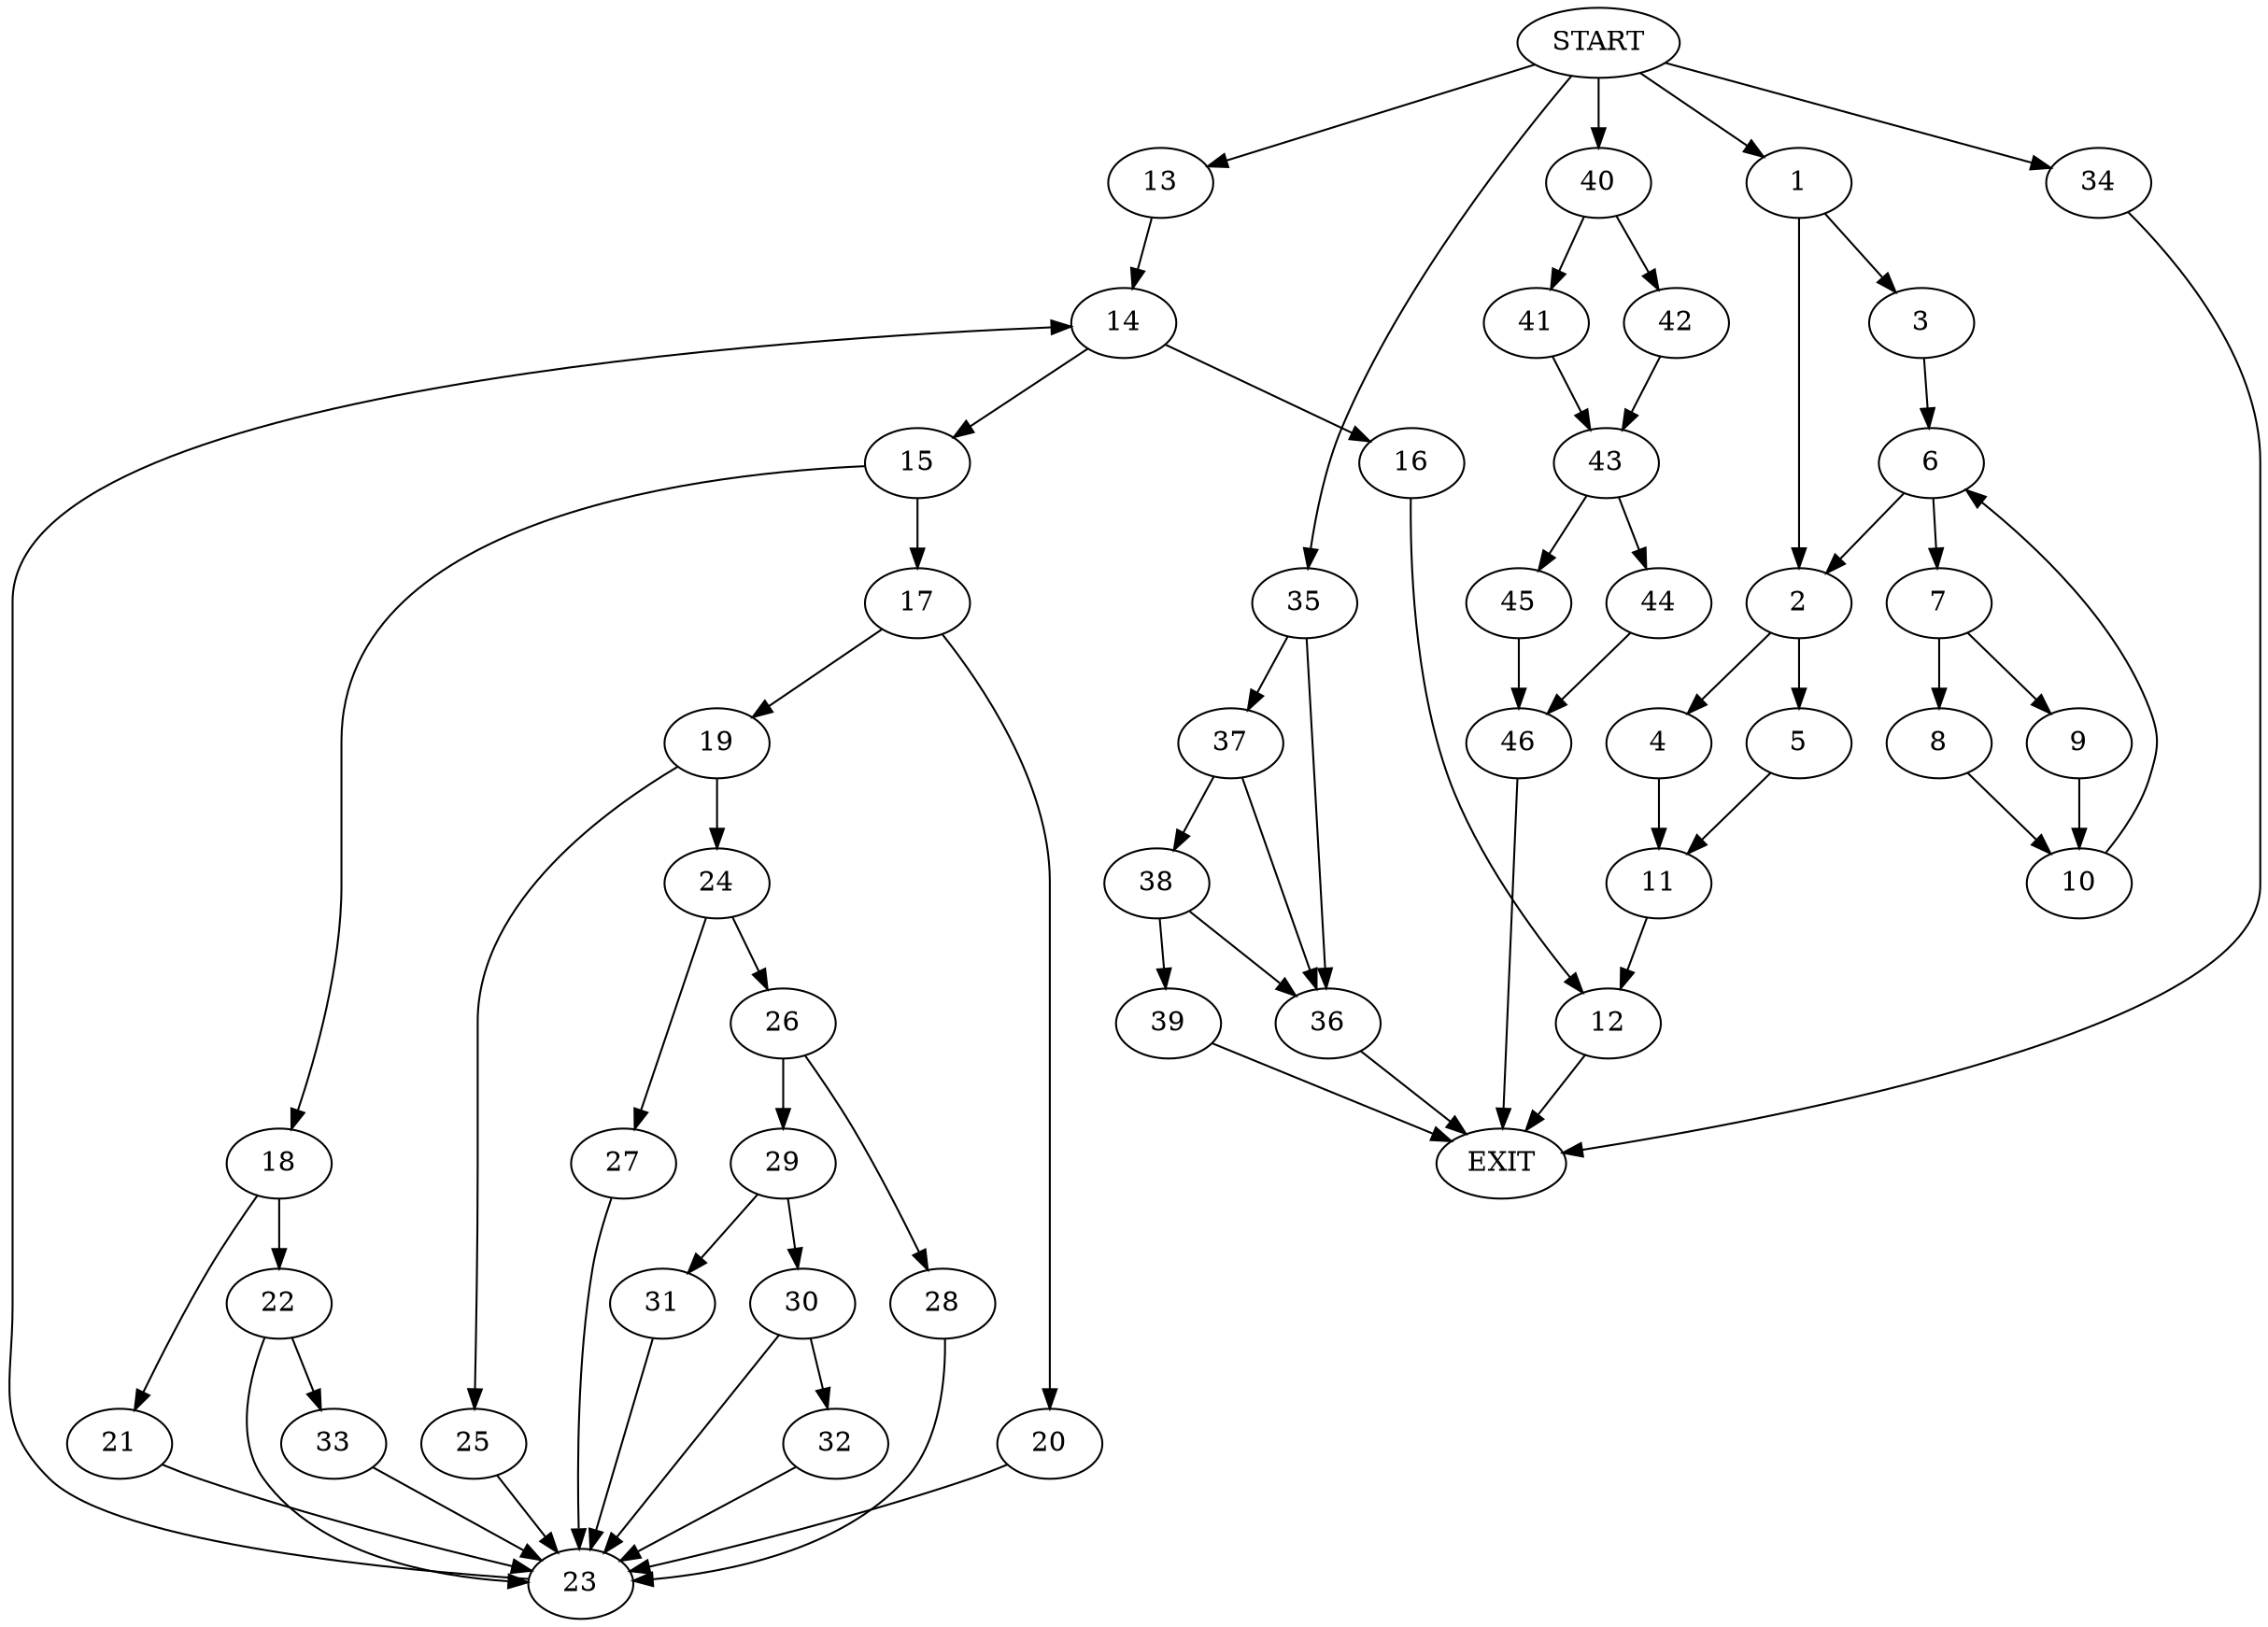 digraph {
0 [label="START"]
47 [label="EXIT"]
0 -> 1
1 -> 2
1 -> 3
2 -> 4
2 -> 5
3 -> 6
6 -> 2
6 -> 7
7 -> 8
7 -> 9
8 -> 10
9 -> 10
10 -> 6
4 -> 11
5 -> 11
11 -> 12
12 -> 47
0 -> 13
13 -> 14
14 -> 15
14 -> 16
16 -> 12
15 -> 17
15 -> 18
17 -> 19
17 -> 20
18 -> 21
18 -> 22
20 -> 23
19 -> 24
19 -> 25
23 -> 14
25 -> 23
24 -> 26
24 -> 27
27 -> 23
26 -> 28
26 -> 29
28 -> 23
29 -> 30
29 -> 31
31 -> 23
30 -> 32
30 -> 23
32 -> 23
22 -> 23
22 -> 33
21 -> 23
33 -> 23
0 -> 34
34 -> 47
0 -> 35
35 -> 36
35 -> 37
36 -> 47
37 -> 38
37 -> 36
38 -> 36
38 -> 39
39 -> 47
0 -> 40
40 -> 41
40 -> 42
41 -> 43
42 -> 43
43 -> 44
43 -> 45
45 -> 46
44 -> 46
46 -> 47
}

